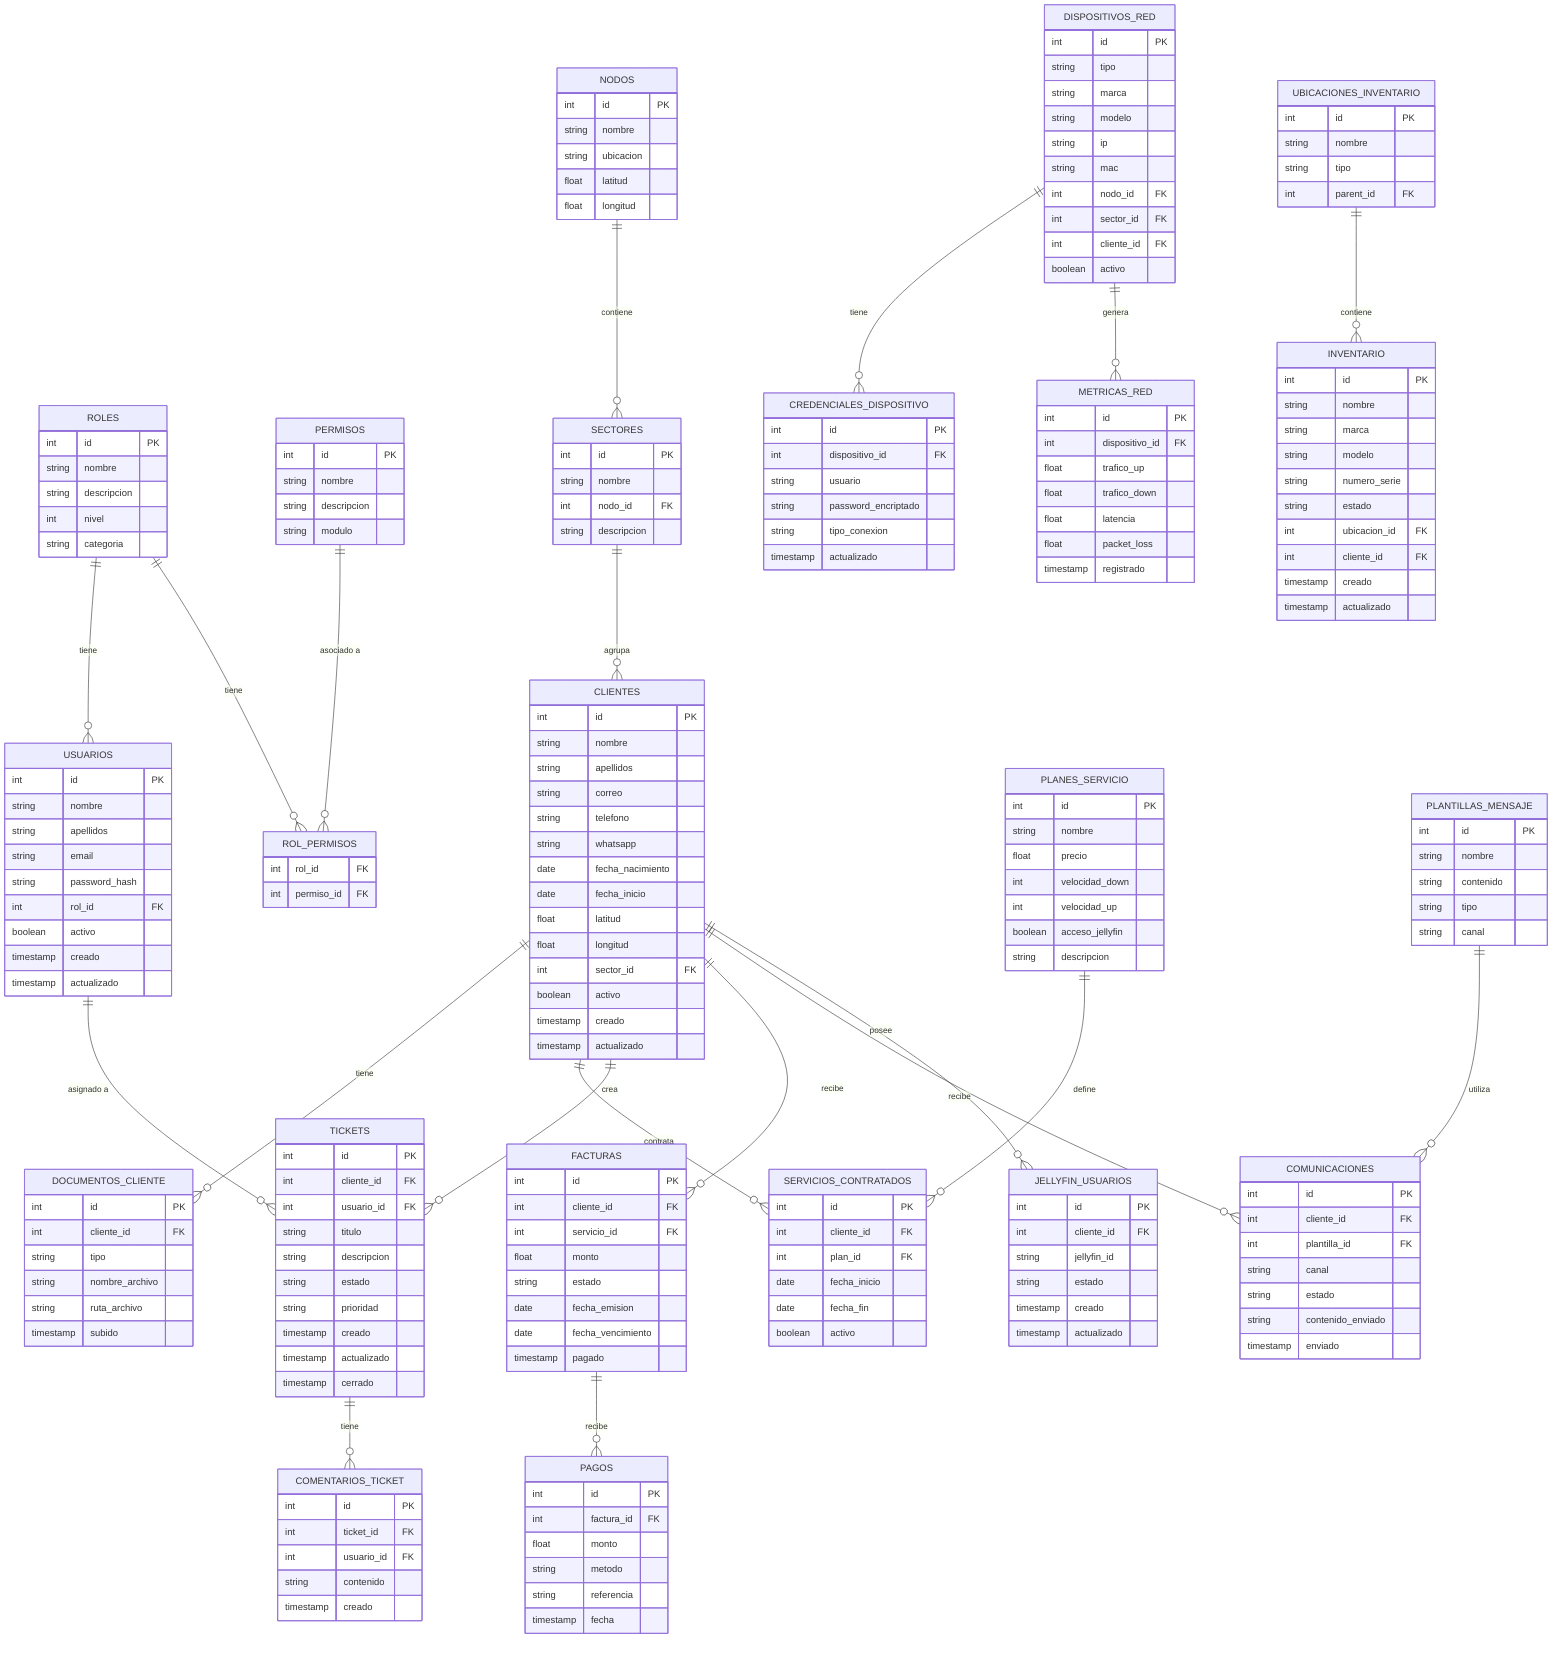 erDiagram
    USUARIOS {
        int id PK
        string nombre
        string apellidos
        string email
        string password_hash
        int rol_id FK
        boolean activo
        timestamp creado
        timestamp actualizado
    }
    
    ROLES {
        int id PK
        string nombre
        string descripcion
        int nivel
        string categoria
    }
    
    PERMISOS {
        int id PK
        string nombre
        string descripcion
        string modulo
    }
    
    ROL_PERMISOS {
        int rol_id FK
        int permiso_id FK
    }
    
    CLIENTES {
        int id PK
        string nombre
        string apellidos
        string correo
        string telefono
        string whatsapp
        date fecha_nacimiento
        date fecha_inicio
        float latitud
        float longitud
        int sector_id FK
        boolean activo
        timestamp creado
        timestamp actualizado
    }
    
    DOCUMENTOS_CLIENTE {
        int id PK
        int cliente_id FK
        string tipo
        string nombre_archivo
        string ruta_archivo
        timestamp subido
    }
    
    SECTORES {
        int id PK
        string nombre
        int nodo_id FK
        string descripcion
    }
    
    NODOS {
        int id PK
        string nombre
        string ubicacion
        float latitud
        float longitud
    }
    
    SERVICIOS_CONTRATADOS {
        int id PK
        int cliente_id FK
        int plan_id FK
        date fecha_inicio
        date fecha_fin
        boolean activo
    }
    
    PLANES_SERVICIO {
        int id PK
        string nombre
        float precio
        int velocidad_down
        int velocidad_up
        boolean acceso_jellyfin
        string descripcion
    }
    
    DISPOSITIVOS_RED {
        int id PK
        string tipo
        string marca
        string modelo
        string ip
        string mac
        int nodo_id FK
        int sector_id FK
        int cliente_id FK
        boolean activo
    }
    
    CREDENCIALES_DISPOSITIVO {
        int id PK
        int dispositivo_id FK
        string usuario
        string password_encriptado
        string tipo_conexion
        timestamp actualizado
    }
    
    TICKETS {
        int id PK
        int cliente_id FK
        int usuario_id FK
        string titulo
        string descripcion
        string estado
        string prioridad
        timestamp creado
        timestamp actualizado
        timestamp cerrado
    }
    
    COMENTARIOS_TICKET {
        int id PK
        int ticket_id FK
        int usuario_id FK
        string contenido
        timestamp creado
    }
    
    INVENTARIO {
        int id PK
        string nombre
        string marca
        string modelo
        string numero_serie
        string estado
        int ubicacion_id FK
        int cliente_id FK
        timestamp creado
        timestamp actualizado
    }
    
    UBICACIONES_INVENTARIO {
        int id PK
        string nombre
        string tipo
        int parent_id FK
    }
    
    FACTURAS {
        int id PK
        int cliente_id FK
        int servicio_id FK
        float monto
        string estado
        date fecha_emision
        date fecha_vencimiento
        timestamp pagado
    }
    
    PAGOS {
        int id PK
        int factura_id FK
        float monto
        string metodo
        string referencia
        timestamp fecha
    }
    
    PLANTILLAS_MENSAJE {
        int id PK
        string nombre
        string contenido
        string tipo
        string canal
    }
    
    COMUNICACIONES {
        int id PK
        int cliente_id FK
        int plantilla_id FK
        string canal
        string estado
        string contenido_enviado
        timestamp enviado
    }
    
    METRICAS_RED {
        int id PK
        int dispositivo_id FK
        float trafico_up
        float trafico_down
        float latencia
        float packet_loss
        timestamp registrado
    }
    
    JELLYFIN_USUARIOS {
        int id PK
        int cliente_id FK
        string jellyfin_id
        string estado
        timestamp creado
        timestamp actualizado
    }
    
    USUARIOS ||--o{ TICKETS : "asignado a"
    ROLES ||--o{ USUARIOS : "tiene"
    ROLES ||--o{ ROL_PERMISOS : "tiene"
    PERMISOS ||--o{ ROL_PERMISOS : "asociado a"
    CLIENTES ||--o{ DOCUMENTOS_CLIENTE : "tiene"
    CLIENTES ||--o{ SERVICIOS_CONTRATADOS : "contrata"
    CLIENTES ||--o{ TICKETS : "crea"
    CLIENTES ||--o{ FACTURAS : "recibe"
    CLIENTES ||--o{ COMUNICACIONES : "recibe"
    CLIENTES ||--o{ JELLYFIN_USUARIOS : "posee"
    SECTORES ||--o{ CLIENTES : "agrupa"
    NODOS ||--o{ SECTORES : "contiene"
    PLANES_SERVICIO ||--o{ SERVICIOS_CONTRATADOS : "define"
    DISPOSITIVOS_RED ||--o{ CREDENCIALES_DISPOSITIVO : "tiene"
    DISPOSITIVOS_RED ||--o{ METRICAS_RED : "genera"
    TICKETS ||--o{ COMENTARIOS_TICKET : "tiene"
    UBICACIONES_INVENTARIO ||--o{ INVENTARIO : "contiene"
    FACTURAS ||--o{ PAGOS : "recibe"
    PLANTILLAS_MENSAJE ||--o{ COMUNICACIONES : "utiliza"